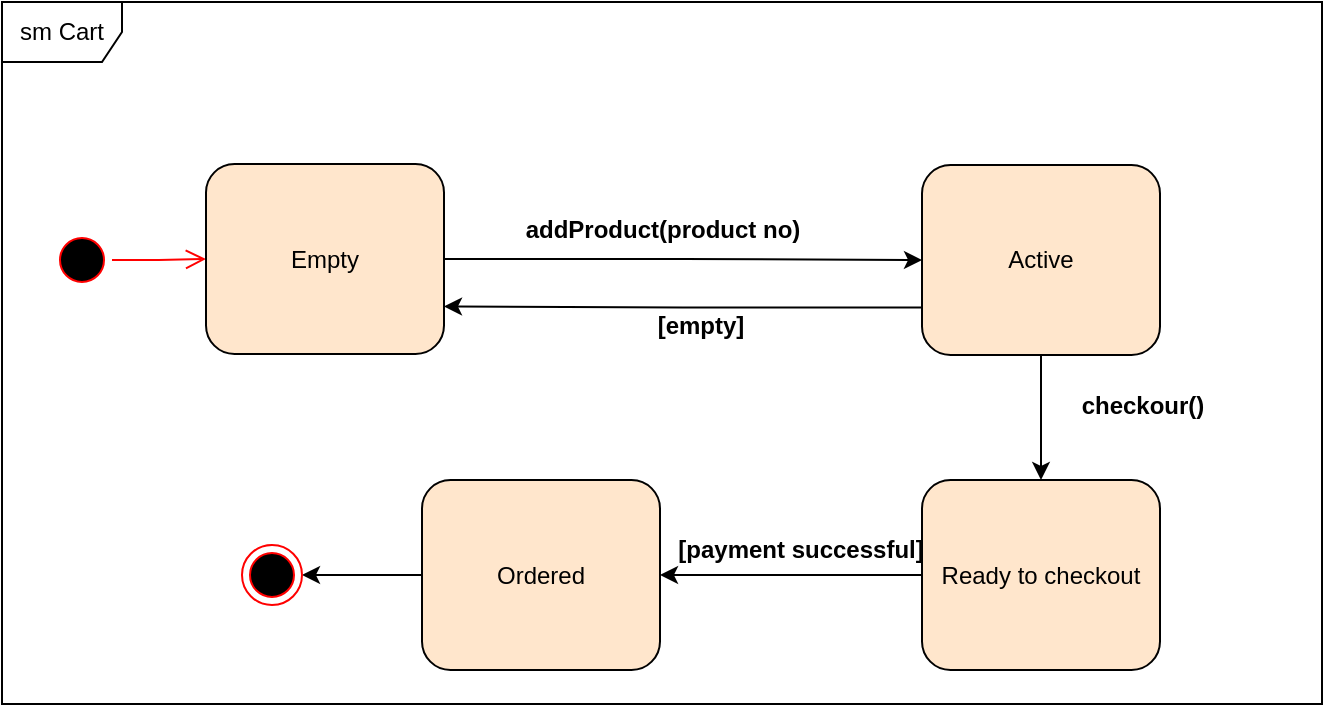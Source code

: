 <mxfile version="27.0.5">
  <diagram name="Page-1" id="TB_qm0mrLz8MJTw0GmxZ">
    <mxGraphModel dx="-414" dy="562" grid="1" gridSize="10" guides="1" tooltips="1" connect="1" arrows="1" fold="1" page="1" pageScale="1" pageWidth="850" pageHeight="1100" math="0" shadow="0">
      <root>
        <mxCell id="0" />
        <mxCell id="1" parent="0" />
        <mxCell id="Ui9gyW-4gzEtYxI6x4E3-2" value="" style="ellipse;html=1;shape=startState;fillColor=#000000;strokeColor=#ff0000;rotation=-90;" parent="1" vertex="1">
          <mxGeometry x="1045" y="555" width="30" height="30" as="geometry" />
        </mxCell>
        <mxCell id="Ui9gyW-4gzEtYxI6x4E3-3" value="" style="edgeStyle=orthogonalEdgeStyle;html=1;verticalAlign=bottom;endArrow=open;endSize=8;strokeColor=#ff0000;rounded=0;entryX=0;entryY=0.5;entryDx=0;entryDy=0;" parent="1" source="Ui9gyW-4gzEtYxI6x4E3-2" target="Ui9gyW-4gzEtYxI6x4E3-6" edge="1">
          <mxGeometry relative="1" as="geometry">
            <mxPoint x="1159" y="567.5" as="targetPoint" />
          </mxGeometry>
        </mxCell>
        <mxCell id="Ui9gyW-4gzEtYxI6x4E3-4" style="edgeStyle=orthogonalEdgeStyle;rounded=0;orthogonalLoop=1;jettySize=auto;html=1;entryX=0;entryY=0.5;entryDx=0;entryDy=0;" parent="1" source="Ui9gyW-4gzEtYxI6x4E3-6" target="Ui9gyW-4gzEtYxI6x4E3-8" edge="1">
          <mxGeometry relative="1" as="geometry" />
        </mxCell>
        <mxCell id="Ui9gyW-4gzEtYxI6x4E3-6" value="Empty" style="rounded=1;whiteSpace=wrap;html=1;fillColor=#FFE6CC;" parent="1" vertex="1">
          <mxGeometry x="1122" y="522" width="119" height="95" as="geometry" />
        </mxCell>
        <mxCell id="Ui9gyW-4gzEtYxI6x4E3-31" style="edgeStyle=orthogonalEdgeStyle;rounded=0;orthogonalLoop=1;jettySize=auto;html=1;exitX=0;exitY=0.75;exitDx=0;exitDy=0;entryX=1;entryY=0.75;entryDx=0;entryDy=0;" parent="1" source="Ui9gyW-4gzEtYxI6x4E3-8" target="Ui9gyW-4gzEtYxI6x4E3-6" edge="1">
          <mxGeometry relative="1" as="geometry" />
        </mxCell>
        <mxCell id="uFtH5INIMEc_KendbT6S-2" style="edgeStyle=orthogonalEdgeStyle;rounded=0;orthogonalLoop=1;jettySize=auto;html=1;exitX=0.5;exitY=1;exitDx=0;exitDy=0;entryX=0.5;entryY=0;entryDx=0;entryDy=0;" edge="1" parent="1" source="Ui9gyW-4gzEtYxI6x4E3-8" target="uFtH5INIMEc_KendbT6S-1">
          <mxGeometry relative="1" as="geometry" />
        </mxCell>
        <mxCell id="Ui9gyW-4gzEtYxI6x4E3-8" value="Active" style="rounded=1;whiteSpace=wrap;html=1;fillColor=#FFE6CC;" parent="1" vertex="1">
          <mxGeometry x="1480" y="522.5" width="119" height="95" as="geometry" />
        </mxCell>
        <mxCell id="Ui9gyW-4gzEtYxI6x4E3-43" style="edgeStyle=orthogonalEdgeStyle;rounded=0;orthogonalLoop=1;jettySize=auto;html=1;exitX=0;exitY=0.5;exitDx=0;exitDy=0;entryX=1;entryY=0.5;entryDx=0;entryDy=0;" parent="1" source="Ui9gyW-4gzEtYxI6x4E3-18" target="Ui9gyW-4gzEtYxI6x4E3-42" edge="1">
          <mxGeometry relative="1" as="geometry" />
        </mxCell>
        <mxCell id="Ui9gyW-4gzEtYxI6x4E3-18" value="Ordered" style="rounded=1;whiteSpace=wrap;html=1;fillColor=#FFE6CC;" parent="1" vertex="1">
          <mxGeometry x="1230" y="680" width="119" height="95" as="geometry" />
        </mxCell>
        <mxCell id="Ui9gyW-4gzEtYxI6x4E3-24" value="sm Cart" style="shape=umlFrame;whiteSpace=wrap;html=1;pointerEvents=0;" parent="1" vertex="1">
          <mxGeometry x="1020" y="441" width="660" height="351" as="geometry" />
        </mxCell>
        <mxCell id="Ui9gyW-4gzEtYxI6x4E3-42" value="" style="ellipse;html=1;shape=endState;fillColor=#000000;strokeColor=#ff0000;" parent="1" vertex="1">
          <mxGeometry x="1140" y="712.5" width="30" height="30" as="geometry" />
        </mxCell>
        <mxCell id="uFtH5INIMEc_KendbT6S-3" style="edgeStyle=orthogonalEdgeStyle;rounded=0;orthogonalLoop=1;jettySize=auto;html=1;exitX=0;exitY=0.5;exitDx=0;exitDy=0;" edge="1" parent="1" source="uFtH5INIMEc_KendbT6S-1" target="Ui9gyW-4gzEtYxI6x4E3-18">
          <mxGeometry relative="1" as="geometry" />
        </mxCell>
        <mxCell id="uFtH5INIMEc_KendbT6S-1" value="Ready to checkout" style="rounded=1;whiteSpace=wrap;html=1;fillColor=#FFE6CC;" vertex="1" parent="1">
          <mxGeometry x="1480" y="680" width="119" height="95" as="geometry" />
        </mxCell>
        <mxCell id="uFtH5INIMEc_KendbT6S-4" value="&lt;b&gt;addProduct(product no)&lt;/b&gt;" style="text;html=1;align=center;verticalAlign=middle;resizable=0;points=[];autosize=1;strokeColor=none;fillColor=none;" vertex="1" parent="1">
          <mxGeometry x="1270" y="540" width="160" height="30" as="geometry" />
        </mxCell>
        <mxCell id="uFtH5INIMEc_KendbT6S-5" value="&lt;b&gt;[empty]&lt;/b&gt;" style="text;html=1;align=center;verticalAlign=middle;resizable=0;points=[];autosize=1;strokeColor=none;fillColor=none;" vertex="1" parent="1">
          <mxGeometry x="1334" y="587.5" width="70" height="30" as="geometry" />
        </mxCell>
        <mxCell id="uFtH5INIMEc_KendbT6S-7" value="&lt;b&gt;checkour()&lt;/b&gt;" style="text;html=1;align=center;verticalAlign=middle;resizable=0;points=[];autosize=1;strokeColor=none;fillColor=none;" vertex="1" parent="1">
          <mxGeometry x="1550" y="628" width="80" height="30" as="geometry" />
        </mxCell>
        <mxCell id="uFtH5INIMEc_KendbT6S-8" value="&lt;b&gt;[payment successful]&lt;/b&gt;" style="text;html=1;align=center;verticalAlign=middle;resizable=0;points=[];autosize=1;strokeColor=none;fillColor=none;" vertex="1" parent="1">
          <mxGeometry x="1344" y="700" width="150" height="30" as="geometry" />
        </mxCell>
      </root>
    </mxGraphModel>
  </diagram>
</mxfile>
